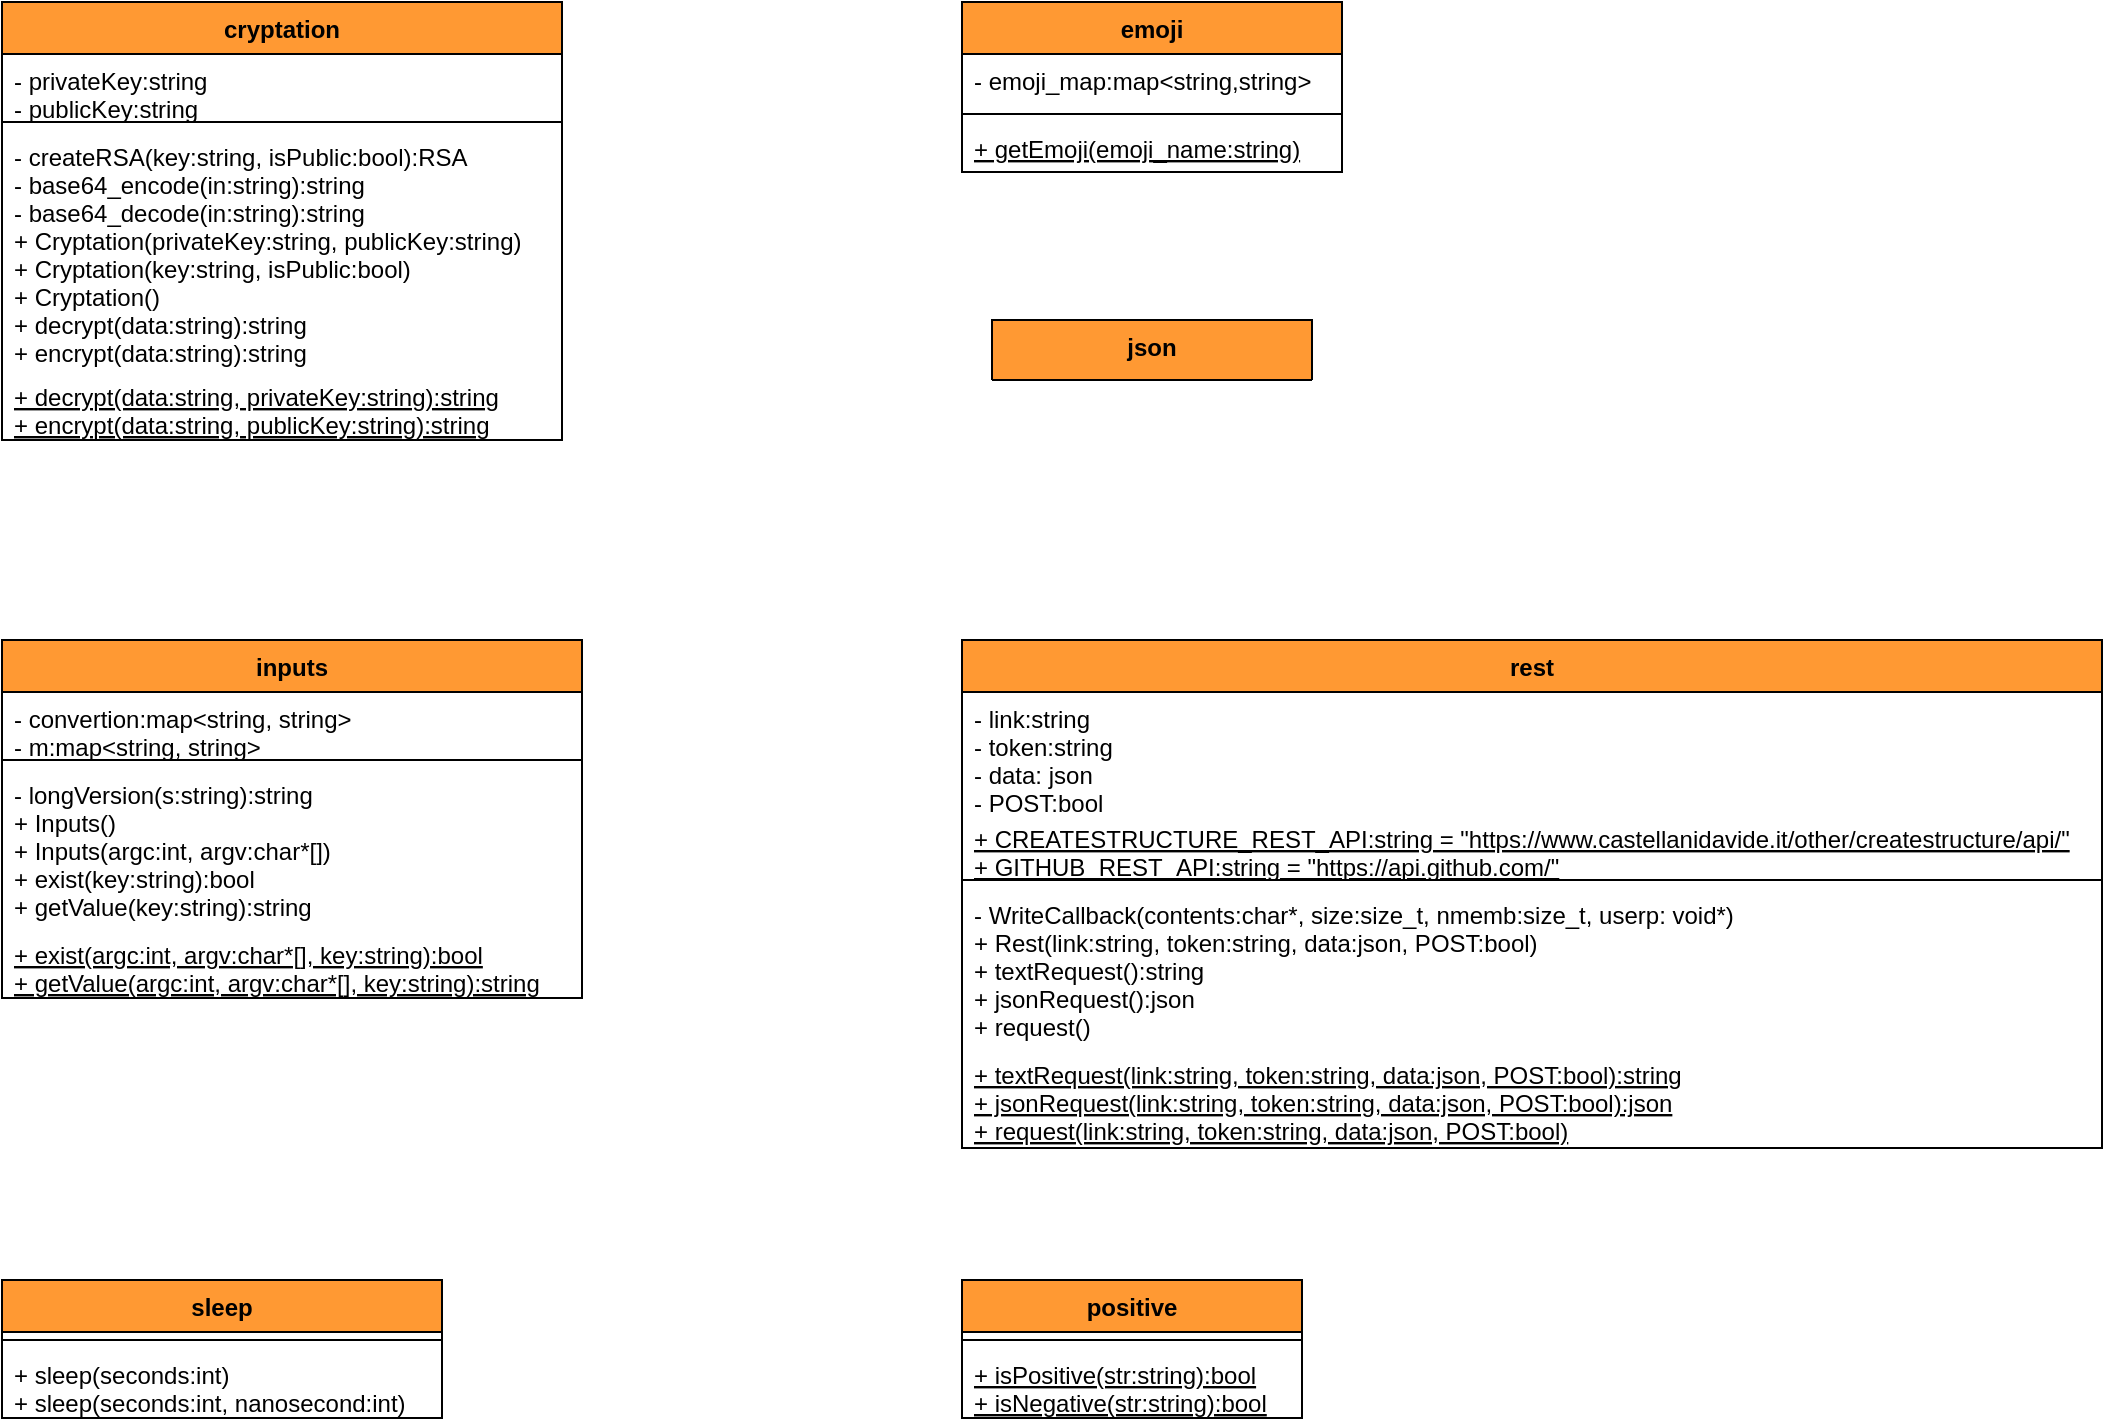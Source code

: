 <mxfile version="16.5.1" type="device"><diagram id="C5RBs43oDa-KdzZeNtuy" name="Class UML"><mxGraphModel dx="1786" dy="916" grid="1" gridSize="10" guides="1" tooltips="1" connect="1" arrows="1" fold="1" page="1" pageScale="1" pageWidth="1169" pageHeight="827" math="0" shadow="0"><root><mxCell id="WIyWlLk6GJQsqaUBKTNV-0"/><mxCell id="WIyWlLk6GJQsqaUBKTNV-1" parent="WIyWlLk6GJQsqaUBKTNV-0"/><mxCell id="IJpOK2UpMDGR1147jqBA-0" value="cryptation" style="swimlane;fontStyle=1;align=center;verticalAlign=top;childLayout=stackLayout;horizontal=1;startSize=26;horizontalStack=0;resizeParent=1;resizeParentMax=0;resizeLast=0;collapsible=1;marginBottom=0;fillColor=#FF9933;" vertex="1" parent="WIyWlLk6GJQsqaUBKTNV-1"><mxGeometry x="40" y="41" width="280" height="219" as="geometry"/></mxCell><mxCell id="IJpOK2UpMDGR1147jqBA-1" value="- privateKey:string&#10;- publicKey:string" style="text;strokeColor=none;fillColor=none;align=left;verticalAlign=top;spacingLeft=4;spacingRight=4;overflow=hidden;rotatable=0;points=[[0,0.5],[1,0.5]];portConstraint=eastwest;" vertex="1" parent="IJpOK2UpMDGR1147jqBA-0"><mxGeometry y="26" width="280" height="30" as="geometry"/></mxCell><mxCell id="IJpOK2UpMDGR1147jqBA-2" value="" style="line;strokeWidth=1;fillColor=none;align=left;verticalAlign=middle;spacingTop=-1;spacingLeft=3;spacingRight=3;rotatable=0;labelPosition=right;points=[];portConstraint=eastwest;" vertex="1" parent="IJpOK2UpMDGR1147jqBA-0"><mxGeometry y="56" width="280" height="8" as="geometry"/></mxCell><mxCell id="IJpOK2UpMDGR1147jqBA-3" value="- createRSA(key:string, isPublic:bool):RSA&#10;- base64_encode(in:string):string&#10;- base64_decode(in:string):string&#10;+ Cryptation(privateKey:string, publicKey:string)&#10;+ Cryptation(key:string, isPublic:bool)&#10;+ Cryptation()&#10;+ decrypt(data:string):string&#10;+ encrypt(data:string):string" style="text;strokeColor=none;fillColor=none;align=left;verticalAlign=top;spacingLeft=4;spacingRight=4;overflow=hidden;rotatable=0;points=[[0,0.5],[1,0.5]];portConstraint=eastwest;" vertex="1" parent="IJpOK2UpMDGR1147jqBA-0"><mxGeometry y="64" width="280" height="120" as="geometry"/></mxCell><mxCell id="IJpOK2UpMDGR1147jqBA-32" value="+ decrypt(data:string, privateKey:string):string&#10;+ encrypt(data:string, publicKey:string):string" style="text;strokeColor=none;fillColor=none;align=left;verticalAlign=top;spacingLeft=4;spacingRight=4;overflow=hidden;rotatable=0;points=[[0,0.5],[1,0.5]];portConstraint=eastwest;fontStyle=4" vertex="1" parent="IJpOK2UpMDGR1147jqBA-0"><mxGeometry y="184" width="280" height="35" as="geometry"/></mxCell><mxCell id="IJpOK2UpMDGR1147jqBA-4" value="emoji" style="swimlane;fontStyle=1;align=center;verticalAlign=top;childLayout=stackLayout;horizontal=1;startSize=26;horizontalStack=0;resizeParent=1;resizeParentMax=0;resizeLast=0;collapsible=1;marginBottom=0;fillColor=#FF9933;" vertex="1" parent="WIyWlLk6GJQsqaUBKTNV-1"><mxGeometry x="520" y="41" width="190" height="85" as="geometry"/></mxCell><mxCell id="IJpOK2UpMDGR1147jqBA-5" value="- emoji_map:map&lt;string,string&gt;" style="text;strokeColor=none;fillColor=none;align=left;verticalAlign=top;spacingLeft=4;spacingRight=4;overflow=hidden;rotatable=0;points=[[0,0.5],[1,0.5]];portConstraint=eastwest;" vertex="1" parent="IJpOK2UpMDGR1147jqBA-4"><mxGeometry y="26" width="190" height="26" as="geometry"/></mxCell><mxCell id="IJpOK2UpMDGR1147jqBA-6" value="" style="line;strokeWidth=1;fillColor=none;align=left;verticalAlign=middle;spacingTop=-1;spacingLeft=3;spacingRight=3;rotatable=0;labelPosition=right;points=[];portConstraint=eastwest;" vertex="1" parent="IJpOK2UpMDGR1147jqBA-4"><mxGeometry y="52" width="190" height="8" as="geometry"/></mxCell><mxCell id="IJpOK2UpMDGR1147jqBA-7" value="+ getEmoji(emoji_name:string)" style="text;strokeColor=none;fillColor=none;align=left;verticalAlign=top;spacingLeft=4;spacingRight=4;overflow=hidden;rotatable=0;points=[[0,0.5],[1,0.5]];portConstraint=eastwest;fontStyle=4" vertex="1" parent="IJpOK2UpMDGR1147jqBA-4"><mxGeometry y="60" width="190" height="25" as="geometry"/></mxCell><mxCell id="IJpOK2UpMDGR1147jqBA-8" value="inputs" style="swimlane;fontStyle=1;align=center;verticalAlign=top;childLayout=stackLayout;horizontal=1;startSize=26;horizontalStack=0;resizeParent=1;resizeParentMax=0;resizeLast=0;collapsible=1;marginBottom=0;fillColor=#FF9933;" vertex="1" parent="WIyWlLk6GJQsqaUBKTNV-1"><mxGeometry x="40" y="360" width="290" height="179" as="geometry"/></mxCell><mxCell id="IJpOK2UpMDGR1147jqBA-9" value="- convertion:map&lt;string, string&gt;&#10;- m:map&lt;string, string&gt;" style="text;strokeColor=none;fillColor=none;align=left;verticalAlign=top;spacingLeft=4;spacingRight=4;overflow=hidden;rotatable=0;points=[[0,0.5],[1,0.5]];portConstraint=eastwest;" vertex="1" parent="IJpOK2UpMDGR1147jqBA-8"><mxGeometry y="26" width="290" height="30" as="geometry"/></mxCell><mxCell id="IJpOK2UpMDGR1147jqBA-10" value="" style="line;strokeWidth=1;fillColor=none;align=left;verticalAlign=middle;spacingTop=-1;spacingLeft=3;spacingRight=3;rotatable=0;labelPosition=right;points=[];portConstraint=eastwest;" vertex="1" parent="IJpOK2UpMDGR1147jqBA-8"><mxGeometry y="56" width="290" height="8" as="geometry"/></mxCell><mxCell id="IJpOK2UpMDGR1147jqBA-11" value="- longVersion(s:string):string&#10;+ Inputs()&#10;+ Inputs(argc:int, argv:char*[])&#10;+ exist(key:string):bool&#10;+ getValue(key:string):string" style="text;strokeColor=none;fillColor=none;align=left;verticalAlign=top;spacingLeft=4;spacingRight=4;overflow=hidden;rotatable=0;points=[[0,0.5],[1,0.5]];portConstraint=eastwest;" vertex="1" parent="IJpOK2UpMDGR1147jqBA-8"><mxGeometry y="64" width="290" height="80" as="geometry"/></mxCell><mxCell id="IJpOK2UpMDGR1147jqBA-33" value="+ exist(argc:int, argv:char*[], key:string):bool&#10;+ getValue(argc:int, argv:char*[], key:string):string" style="text;strokeColor=none;fillColor=none;align=left;verticalAlign=top;spacingLeft=4;spacingRight=4;overflow=hidden;rotatable=0;points=[[0,0.5],[1,0.5]];portConstraint=eastwest;fontStyle=4" vertex="1" parent="IJpOK2UpMDGR1147jqBA-8"><mxGeometry y="144" width="290" height="35" as="geometry"/></mxCell><mxCell id="IJpOK2UpMDGR1147jqBA-12" value="json" style="swimlane;fontStyle=1;align=center;verticalAlign=top;childLayout=stackLayout;horizontal=1;startSize=34;horizontalStack=0;resizeParent=1;resizeParentMax=0;resizeLast=0;collapsible=1;marginBottom=0;fillColor=#FF9933;" vertex="1" parent="WIyWlLk6GJQsqaUBKTNV-1"><mxGeometry x="535" y="200" width="160" height="30" as="geometry"/></mxCell><mxCell id="IJpOK2UpMDGR1147jqBA-16" value="positive" style="swimlane;fontStyle=1;align=center;verticalAlign=top;childLayout=stackLayout;horizontal=1;startSize=26;horizontalStack=0;resizeParent=1;resizeParentMax=0;resizeLast=0;collapsible=1;marginBottom=0;fillColor=#FF9933;" vertex="1" parent="WIyWlLk6GJQsqaUBKTNV-1"><mxGeometry x="520" y="680" width="170" height="69" as="geometry"/></mxCell><mxCell id="IJpOK2UpMDGR1147jqBA-18" value="" style="line;strokeWidth=1;fillColor=none;align=left;verticalAlign=middle;spacingTop=-1;spacingLeft=3;spacingRight=3;rotatable=0;labelPosition=right;points=[];portConstraint=eastwest;" vertex="1" parent="IJpOK2UpMDGR1147jqBA-16"><mxGeometry y="26" width="170" height="8" as="geometry"/></mxCell><mxCell id="IJpOK2UpMDGR1147jqBA-19" value="+ isPositive(str:string):bool&#10;+ isNegative(str:string):bool" style="text;strokeColor=none;fillColor=none;align=left;verticalAlign=top;spacingLeft=4;spacingRight=4;overflow=hidden;rotatable=0;points=[[0,0.5],[1,0.5]];portConstraint=eastwest;fontStyle=4" vertex="1" parent="IJpOK2UpMDGR1147jqBA-16"><mxGeometry y="34" width="170" height="35" as="geometry"/></mxCell><mxCell id="IJpOK2UpMDGR1147jqBA-20" value="rest" style="swimlane;fontStyle=1;align=center;verticalAlign=top;childLayout=stackLayout;horizontal=1;startSize=26;horizontalStack=0;resizeParent=1;resizeParentMax=0;resizeLast=0;collapsible=1;marginBottom=0;fillColor=#FF9933;" vertex="1" parent="WIyWlLk6GJQsqaUBKTNV-1"><mxGeometry x="520" y="360" width="570" height="254" as="geometry"/></mxCell><mxCell id="IJpOK2UpMDGR1147jqBA-21" value="- link:string&#10;- token:string&#10;- data: json&#10;- POST:bool" style="text;strokeColor=none;fillColor=none;align=left;verticalAlign=top;spacingLeft=4;spacingRight=4;overflow=hidden;rotatable=0;points=[[0,0.5],[1,0.5]];portConstraint=eastwest;fontStyle=0" vertex="1" parent="IJpOK2UpMDGR1147jqBA-20"><mxGeometry y="26" width="570" height="60" as="geometry"/></mxCell><mxCell id="IJpOK2UpMDGR1147jqBA-34" value="+ CREATESTRUCTURE_REST_API:string = &quot;https://www.castellanidavide.it/other/createstructure/api/&quot;&#10;+ GITHUB_REST_API:string = &quot;https://api.github.com/&quot;" style="text;strokeColor=none;fillColor=none;align=left;verticalAlign=top;spacingLeft=4;spacingRight=4;overflow=hidden;rotatable=0;points=[[0,0.5],[1,0.5]];portConstraint=eastwest;fontStyle=4" vertex="1" parent="IJpOK2UpMDGR1147jqBA-20"><mxGeometry y="86" width="570" height="30" as="geometry"/></mxCell><mxCell id="IJpOK2UpMDGR1147jqBA-22" value="" style="line;strokeWidth=1;fillColor=none;align=left;verticalAlign=middle;spacingTop=-1;spacingLeft=3;spacingRight=3;rotatable=0;labelPosition=right;points=[];portConstraint=eastwest;" vertex="1" parent="IJpOK2UpMDGR1147jqBA-20"><mxGeometry y="116" width="570" height="8" as="geometry"/></mxCell><mxCell id="IJpOK2UpMDGR1147jqBA-23" value="- WriteCallback(contents:char*, size:size_t, nmemb:size_t, userp: void*)&#10;+ Rest(link:string, token:string, data:json, POST:bool)&#10;+ textRequest():string&#10;+ jsonRequest():json&#10;+ request()" style="text;strokeColor=none;fillColor=none;align=left;verticalAlign=top;spacingLeft=4;spacingRight=4;overflow=hidden;rotatable=0;points=[[0,0.5],[1,0.5]];portConstraint=eastwest;" vertex="1" parent="IJpOK2UpMDGR1147jqBA-20"><mxGeometry y="124" width="570" height="80" as="geometry"/></mxCell><mxCell id="IJpOK2UpMDGR1147jqBA-35" value="+ textRequest(link:string, token:string, data:json, POST:bool):string&#10;+ jsonRequest(link:string, token:string, data:json, POST:bool):json&#10;+ request(link:string, token:string, data:json, POST:bool)" style="text;strokeColor=none;fillColor=none;align=left;verticalAlign=top;spacingLeft=4;spacingRight=4;overflow=hidden;rotatable=0;points=[[0,0.5],[1,0.5]];portConstraint=eastwest;fontStyle=4" vertex="1" parent="IJpOK2UpMDGR1147jqBA-20"><mxGeometry y="204" width="570" height="50" as="geometry"/></mxCell><mxCell id="IJpOK2UpMDGR1147jqBA-24" value="sleep" style="swimlane;fontStyle=1;align=center;verticalAlign=top;childLayout=stackLayout;horizontal=1;startSize=26;horizontalStack=0;resizeParent=1;resizeParentMax=0;resizeLast=0;collapsible=1;marginBottom=0;fillColor=#FF9933;" vertex="1" parent="WIyWlLk6GJQsqaUBKTNV-1"><mxGeometry x="40" y="680" width="220" height="69" as="geometry"/></mxCell><mxCell id="IJpOK2UpMDGR1147jqBA-26" value="" style="line;strokeWidth=1;fillColor=none;align=left;verticalAlign=middle;spacingTop=-1;spacingLeft=3;spacingRight=3;rotatable=0;labelPosition=right;points=[];portConstraint=eastwest;" vertex="1" parent="IJpOK2UpMDGR1147jqBA-24"><mxGeometry y="26" width="220" height="8" as="geometry"/></mxCell><mxCell id="IJpOK2UpMDGR1147jqBA-27" value="+ sleep(seconds:int)&#10;+ sleep(seconds:int, nanosecond:int)" style="text;strokeColor=none;fillColor=none;align=left;verticalAlign=top;spacingLeft=4;spacingRight=4;overflow=hidden;rotatable=0;points=[[0,0.5],[1,0.5]];portConstraint=eastwest;" vertex="1" parent="IJpOK2UpMDGR1147jqBA-24"><mxGeometry y="34" width="220" height="35" as="geometry"/></mxCell></root></mxGraphModel></diagram></mxfile>